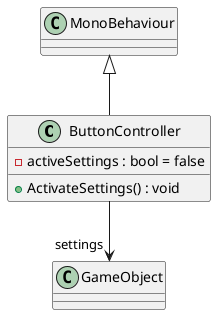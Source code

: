 @startuml
class ButtonController {
    - activeSettings : bool = false
    + ActivateSettings() : void
}
MonoBehaviour <|-- ButtonController
ButtonController --> "settings" GameObject
@enduml
